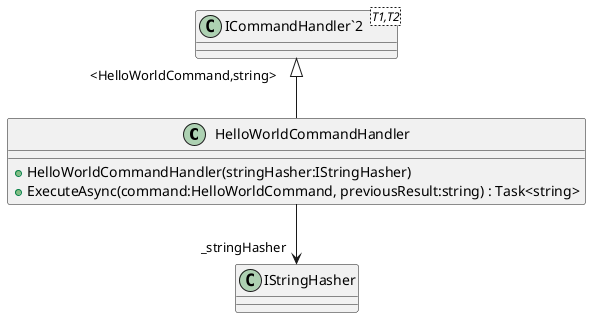 @startuml
class HelloWorldCommandHandler {
    + HelloWorldCommandHandler(stringHasher:IStringHasher)
    + ExecuteAsync(command:HelloWorldCommand, previousResult:string) : Task<string>
}
class "ICommandHandler`2"<T1,T2> {
}
"ICommandHandler`2" "<HelloWorldCommand,string>" <|-- HelloWorldCommandHandler
HelloWorldCommandHandler --> "_stringHasher" IStringHasher
@enduml
